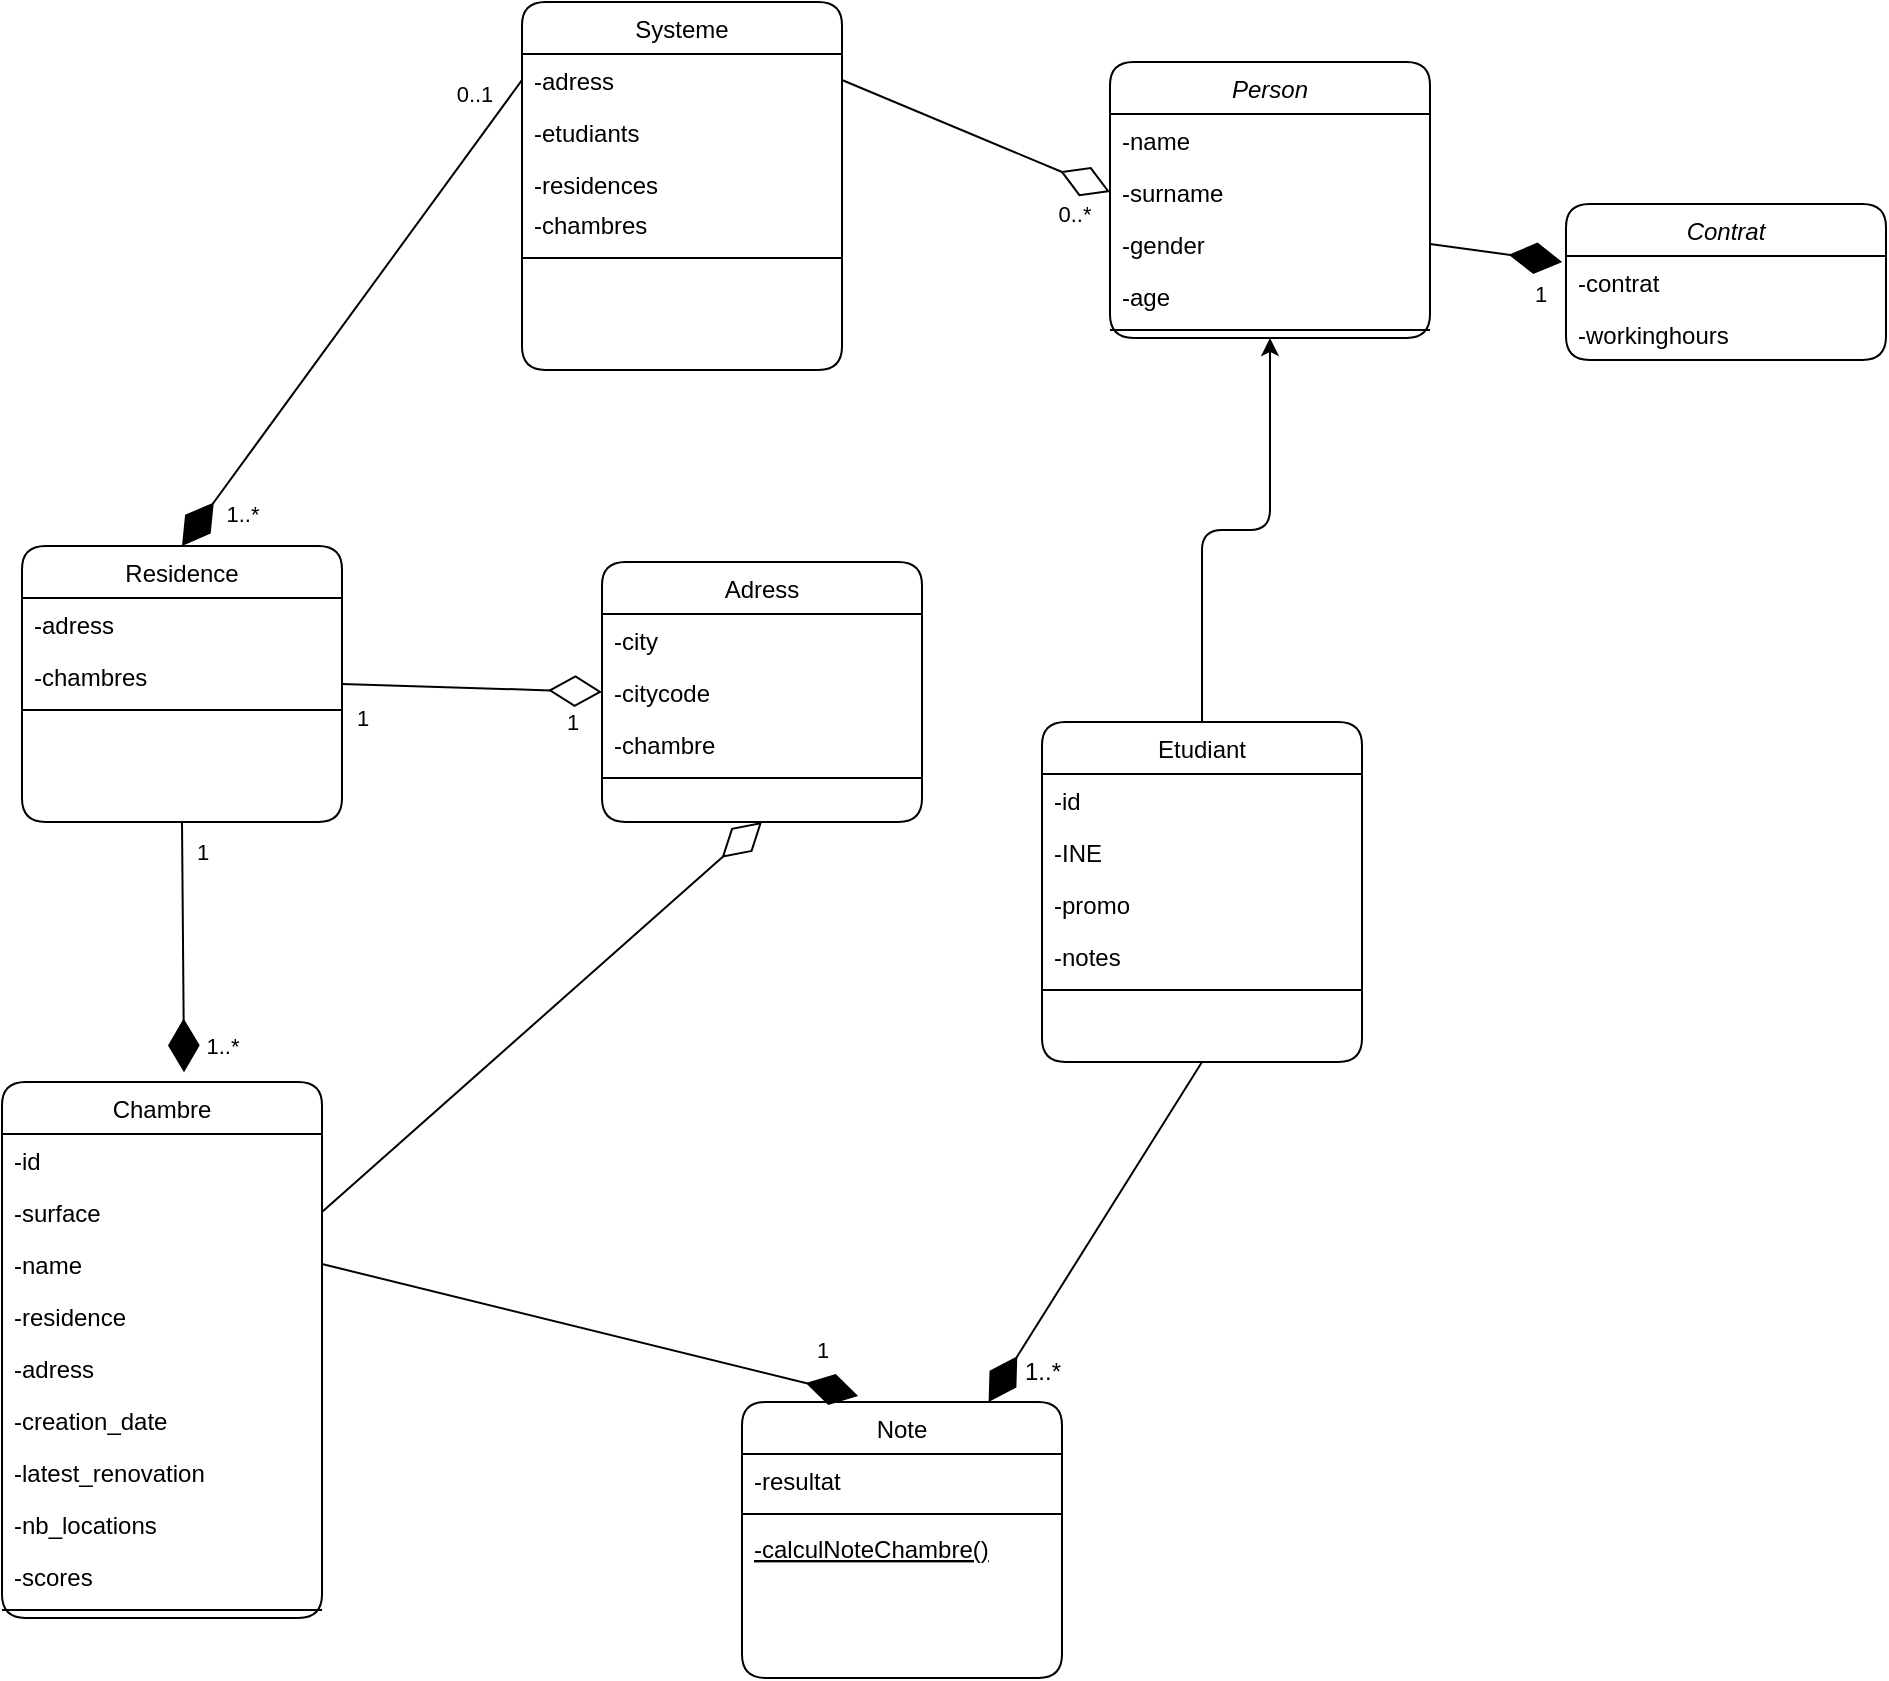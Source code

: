 <mxfile>
    <diagram id="C5RBs43oDa-KdzZeNtuy" name="Page-1">
        <mxGraphModel dx="1824" dy="892" grid="0" gridSize="10" guides="1" tooltips="1" connect="1" arrows="1" fold="1" page="0" pageScale="1" pageWidth="827" pageHeight="1169" background="none" math="0" shadow="0">
            <root>
                <mxCell id="WIyWlLk6GJQsqaUBKTNV-0"/>
                <mxCell id="WIyWlLk6GJQsqaUBKTNV-1" parent="WIyWlLk6GJQsqaUBKTNV-0"/>
                <mxCell id="zkfFHV4jXpPFQw0GAbJ--0" value="Person" style="swimlane;fontStyle=2;align=center;verticalAlign=top;childLayout=stackLayout;horizontal=1;startSize=26;horizontalStack=0;resizeParent=1;resizeLast=0;collapsible=1;marginBottom=0;rounded=1;shadow=0;strokeWidth=1;" parent="WIyWlLk6GJQsqaUBKTNV-1" vertex="1">
                    <mxGeometry x="414" y="-340" width="160" height="138" as="geometry">
                        <mxRectangle x="230" y="140" width="160" height="26" as="alternateBounds"/>
                    </mxGeometry>
                </mxCell>
                <mxCell id="zkfFHV4jXpPFQw0GAbJ--2" value="-name" style="text;align=left;verticalAlign=top;spacingLeft=4;spacingRight=4;overflow=hidden;rotatable=0;points=[[0,0.5],[1,0.5]];portConstraint=eastwest;rounded=1;shadow=0;html=0;" parent="zkfFHV4jXpPFQw0GAbJ--0" vertex="1">
                    <mxGeometry y="26" width="160" height="26" as="geometry"/>
                </mxCell>
                <mxCell id="zkfFHV4jXpPFQw0GAbJ--3" value="-surname" style="text;align=left;verticalAlign=top;spacingLeft=4;spacingRight=4;overflow=hidden;rotatable=0;points=[[0,0.5],[1,0.5]];portConstraint=eastwest;rounded=1;shadow=0;html=0;" parent="zkfFHV4jXpPFQw0GAbJ--0" vertex="1">
                    <mxGeometry y="52" width="160" height="26" as="geometry"/>
                </mxCell>
                <mxCell id="zkfFHV4jXpPFQw0GAbJ--1" value="-gender" style="text;align=left;verticalAlign=top;spacingLeft=4;spacingRight=4;overflow=hidden;rotatable=0;points=[[0,0.5],[1,0.5]];portConstraint=eastwest;rounded=1;" parent="zkfFHV4jXpPFQw0GAbJ--0" vertex="1">
                    <mxGeometry y="78" width="160" height="26" as="geometry"/>
                </mxCell>
                <mxCell id="1" value="-age" style="text;align=left;verticalAlign=top;spacingLeft=4;spacingRight=4;overflow=hidden;rotatable=0;points=[[0,0.5],[1,0.5]];portConstraint=eastwest;rounded=1;" vertex="1" parent="zkfFHV4jXpPFQw0GAbJ--0">
                    <mxGeometry y="104" width="160" height="26" as="geometry"/>
                </mxCell>
                <mxCell id="zkfFHV4jXpPFQw0GAbJ--4" value="" style="line;html=1;strokeWidth=1;align=left;verticalAlign=middle;spacingTop=-1;spacingLeft=3;spacingRight=3;rotatable=0;labelPosition=right;points=[];portConstraint=eastwest;rounded=1;" parent="zkfFHV4jXpPFQw0GAbJ--0" vertex="1">
                    <mxGeometry y="130" width="160" height="8" as="geometry"/>
                </mxCell>
                <mxCell id="zkfFHV4jXpPFQw0GAbJ--6" value="Note" style="swimlane;fontStyle=0;align=center;verticalAlign=top;childLayout=stackLayout;horizontal=1;startSize=26;horizontalStack=0;resizeParent=1;resizeLast=0;collapsible=1;marginBottom=0;rounded=1;shadow=0;strokeWidth=1;" parent="WIyWlLk6GJQsqaUBKTNV-1" vertex="1">
                    <mxGeometry x="230" y="330" width="160" height="138" as="geometry">
                        <mxRectangle x="130" y="380" width="160" height="26" as="alternateBounds"/>
                    </mxGeometry>
                </mxCell>
                <mxCell id="zkfFHV4jXpPFQw0GAbJ--7" value="-resultat " style="text;align=left;verticalAlign=top;spacingLeft=4;spacingRight=4;overflow=hidden;rotatable=0;points=[[0,0.5],[1,0.5]];portConstraint=eastwest;rounded=1;" parent="zkfFHV4jXpPFQw0GAbJ--6" vertex="1">
                    <mxGeometry y="26" width="160" height="26" as="geometry"/>
                </mxCell>
                <mxCell id="zkfFHV4jXpPFQw0GAbJ--9" value="" style="line;html=1;strokeWidth=1;align=left;verticalAlign=middle;spacingTop=-1;spacingLeft=3;spacingRight=3;rotatable=0;labelPosition=right;points=[];portConstraint=eastwest;rounded=1;" parent="zkfFHV4jXpPFQw0GAbJ--6" vertex="1">
                    <mxGeometry y="52" width="160" height="8" as="geometry"/>
                </mxCell>
                <mxCell id="zkfFHV4jXpPFQw0GAbJ--10" value="-calculNoteChambre()&#10;" style="text;align=left;verticalAlign=top;spacingLeft=4;spacingRight=4;overflow=hidden;rotatable=0;points=[[0,0.5],[1,0.5]];portConstraint=eastwest;fontStyle=4;rounded=1;" parent="zkfFHV4jXpPFQw0GAbJ--6" vertex="1">
                    <mxGeometry y="60" width="160" height="26" as="geometry"/>
                </mxCell>
                <mxCell id="G7pgtoalC6UA_lHdH3kJ-34" value="&#10;" style="text;align=left;verticalAlign=top;spacingLeft=4;spacingRight=4;overflow=hidden;rotatable=0;points=[[0,0.5],[1,0.5]];portConstraint=eastwest;fontStyle=4;rounded=1;" parent="zkfFHV4jXpPFQw0GAbJ--6" vertex="1">
                    <mxGeometry y="86" width="160" height="26" as="geometry"/>
                </mxCell>
                <mxCell id="zkfFHV4jXpPFQw0GAbJ--13" value="Chambre" style="swimlane;fontStyle=0;align=center;verticalAlign=top;childLayout=stackLayout;horizontal=1;startSize=26;horizontalStack=0;resizeParent=1;resizeLast=0;collapsible=1;marginBottom=0;rounded=1;shadow=0;strokeWidth=1;" parent="WIyWlLk6GJQsqaUBKTNV-1" vertex="1">
                    <mxGeometry x="-140" y="170" width="160" height="268" as="geometry">
                        <mxRectangle x="340" y="380" width="170" height="26" as="alternateBounds"/>
                    </mxGeometry>
                </mxCell>
                <mxCell id="eQVPEJ--RhUWYNkjcuGM-13" value="-id" style="text;align=left;verticalAlign=top;spacingLeft=4;spacingRight=4;overflow=hidden;rotatable=0;points=[[0,0.5],[1,0.5]];portConstraint=eastwest;rounded=1;" parent="zkfFHV4jXpPFQw0GAbJ--13" vertex="1">
                    <mxGeometry y="26" width="160" height="26" as="geometry"/>
                </mxCell>
                <mxCell id="eQVPEJ--RhUWYNkjcuGM-14" value="-surface" style="text;align=left;verticalAlign=top;spacingLeft=4;spacingRight=4;overflow=hidden;rotatable=0;points=[[0,0.5],[1,0.5]];portConstraint=eastwest;rounded=1;" parent="zkfFHV4jXpPFQw0GAbJ--13" vertex="1">
                    <mxGeometry y="52" width="160" height="26" as="geometry"/>
                </mxCell>
                <mxCell id="zkfFHV4jXpPFQw0GAbJ--14" value="-name" style="text;align=left;verticalAlign=top;spacingLeft=4;spacingRight=4;overflow=hidden;rotatable=0;points=[[0,0.5],[1,0.5]];portConstraint=eastwest;rounded=1;" parent="zkfFHV4jXpPFQw0GAbJ--13" vertex="1">
                    <mxGeometry y="78" width="160" height="26" as="geometry"/>
                </mxCell>
                <mxCell id="eQVPEJ--RhUWYNkjcuGM-4" value="-residence" style="text;align=left;verticalAlign=top;spacingLeft=4;spacingRight=4;overflow=hidden;rotatable=0;points=[[0,0.5],[1,0.5]];portConstraint=eastwest;rounded=1;" parent="zkfFHV4jXpPFQw0GAbJ--13" vertex="1">
                    <mxGeometry y="104" width="160" height="26" as="geometry"/>
                </mxCell>
                <mxCell id="G7pgtoalC6UA_lHdH3kJ-40" value="-adress" style="text;align=left;verticalAlign=top;spacingLeft=4;spacingRight=4;overflow=hidden;rotatable=0;points=[[0,0.5],[1,0.5]];portConstraint=eastwest;rounded=1;" parent="zkfFHV4jXpPFQw0GAbJ--13" vertex="1">
                    <mxGeometry y="130" width="160" height="26" as="geometry"/>
                </mxCell>
                <mxCell id="G7pgtoalC6UA_lHdH3kJ-41" value="-creation_date" style="text;align=left;verticalAlign=top;spacingLeft=4;spacingRight=4;overflow=hidden;rotatable=0;points=[[0,0.5],[1,0.5]];portConstraint=eastwest;rounded=1;" parent="zkfFHV4jXpPFQw0GAbJ--13" vertex="1">
                    <mxGeometry y="156" width="160" height="26" as="geometry"/>
                </mxCell>
                <mxCell id="G7pgtoalC6UA_lHdH3kJ-42" value="-latest_renovation" style="text;align=left;verticalAlign=top;spacingLeft=4;spacingRight=4;overflow=hidden;rotatable=0;points=[[0,0.5],[1,0.5]];portConstraint=eastwest;rounded=1;" parent="zkfFHV4jXpPFQw0GAbJ--13" vertex="1">
                    <mxGeometry y="182" width="160" height="26" as="geometry"/>
                </mxCell>
                <mxCell id="eQVPEJ--RhUWYNkjcuGM-3" value="-nb_locations" style="text;align=left;verticalAlign=top;spacingLeft=4;spacingRight=4;overflow=hidden;rotatable=0;points=[[0,0.5],[1,0.5]];portConstraint=eastwest;rounded=1;" parent="zkfFHV4jXpPFQw0GAbJ--13" vertex="1">
                    <mxGeometry y="208" width="160" height="26" as="geometry"/>
                </mxCell>
                <mxCell id="G7pgtoalC6UA_lHdH3kJ-43" value="-scores" style="text;align=left;verticalAlign=top;spacingLeft=4;spacingRight=4;overflow=hidden;rotatable=0;points=[[0,0.5],[1,0.5]];portConstraint=eastwest;rounded=1;" parent="zkfFHV4jXpPFQw0GAbJ--13" vertex="1">
                    <mxGeometry y="234" width="160" height="26" as="geometry"/>
                </mxCell>
                <mxCell id="zkfFHV4jXpPFQw0GAbJ--15" value="" style="line;html=1;strokeWidth=1;align=left;verticalAlign=middle;spacingTop=-1;spacingLeft=3;spacingRight=3;rotatable=0;labelPosition=right;points=[];portConstraint=eastwest;rounded=1;" parent="zkfFHV4jXpPFQw0GAbJ--13" vertex="1">
                    <mxGeometry y="260" width="160" height="8" as="geometry"/>
                </mxCell>
                <mxCell id="eQVPEJ--RhUWYNkjcuGM-1" style="edgeStyle=orthogonalEdgeStyle;rounded=1;orthogonalLoop=1;jettySize=auto;html=1;entryX=0.5;entryY=1;entryDx=0;entryDy=0;" parent="WIyWlLk6GJQsqaUBKTNV-1" source="zkfFHV4jXpPFQw0GAbJ--17" target="zkfFHV4jXpPFQw0GAbJ--0" edge="1">
                    <mxGeometry relative="1" as="geometry"/>
                </mxCell>
                <mxCell id="zkfFHV4jXpPFQw0GAbJ--17" value="Etudiant" style="swimlane;fontStyle=0;align=center;verticalAlign=top;childLayout=stackLayout;horizontal=1;startSize=26;horizontalStack=0;resizeParent=1;resizeLast=0;collapsible=1;marginBottom=0;rounded=1;shadow=0;strokeWidth=1;" parent="WIyWlLk6GJQsqaUBKTNV-1" vertex="1">
                    <mxGeometry x="380" y="-10" width="160" height="170" as="geometry">
                        <mxRectangle x="550" y="140" width="160" height="26" as="alternateBounds"/>
                    </mxGeometry>
                </mxCell>
                <mxCell id="eQVPEJ--RhUWYNkjcuGM-2" value="-id" style="text;align=left;verticalAlign=top;spacingLeft=4;spacingRight=4;overflow=hidden;rotatable=0;points=[[0,0.5],[1,0.5]];portConstraint=eastwest;rounded=1;" parent="zkfFHV4jXpPFQw0GAbJ--17" vertex="1">
                    <mxGeometry y="26" width="160" height="26" as="geometry"/>
                </mxCell>
                <mxCell id="zkfFHV4jXpPFQw0GAbJ--18" value="-INE" style="text;align=left;verticalAlign=top;spacingLeft=4;spacingRight=4;overflow=hidden;rotatable=0;points=[[0,0.5],[1,0.5]];portConstraint=eastwest;rounded=1;" parent="zkfFHV4jXpPFQw0GAbJ--17" vertex="1">
                    <mxGeometry y="52" width="160" height="26" as="geometry"/>
                </mxCell>
                <mxCell id="zkfFHV4jXpPFQw0GAbJ--19" value="-promo" style="text;align=left;verticalAlign=top;spacingLeft=4;spacingRight=4;overflow=hidden;rotatable=0;points=[[0,0.5],[1,0.5]];portConstraint=eastwest;rounded=1;shadow=0;html=0;" parent="zkfFHV4jXpPFQw0GAbJ--17" vertex="1">
                    <mxGeometry y="78" width="160" height="26" as="geometry"/>
                </mxCell>
                <mxCell id="zkfFHV4jXpPFQw0GAbJ--20" value="-notes" style="text;align=left;verticalAlign=top;spacingLeft=4;spacingRight=4;overflow=hidden;rotatable=0;points=[[0,0.5],[1,0.5]];portConstraint=eastwest;rounded=1;shadow=0;html=0;" parent="zkfFHV4jXpPFQw0GAbJ--17" vertex="1">
                    <mxGeometry y="104" width="160" height="26" as="geometry"/>
                </mxCell>
                <mxCell id="zkfFHV4jXpPFQw0GAbJ--23" value="" style="line;html=1;strokeWidth=1;align=left;verticalAlign=middle;spacingTop=-1;spacingLeft=3;spacingRight=3;rotatable=0;labelPosition=right;points=[];portConstraint=eastwest;rounded=1;" parent="zkfFHV4jXpPFQw0GAbJ--17" vertex="1">
                    <mxGeometry y="130" width="160" height="8" as="geometry"/>
                </mxCell>
                <mxCell id="eQVPEJ--RhUWYNkjcuGM-7" value="Residence" style="swimlane;fontStyle=0;align=center;verticalAlign=top;childLayout=stackLayout;horizontal=1;startSize=26;horizontalStack=0;resizeParent=1;resizeLast=0;collapsible=1;marginBottom=0;rounded=1;shadow=0;strokeWidth=1;" parent="WIyWlLk6GJQsqaUBKTNV-1" vertex="1">
                    <mxGeometry x="-130" y="-98" width="160" height="138" as="geometry">
                        <mxRectangle x="340" y="380" width="170" height="26" as="alternateBounds"/>
                    </mxGeometry>
                </mxCell>
                <mxCell id="eQVPEJ--RhUWYNkjcuGM-10" value="-adress" style="text;align=left;verticalAlign=top;spacingLeft=4;spacingRight=4;overflow=hidden;rotatable=0;points=[[0,0.5],[1,0.5]];portConstraint=eastwest;rounded=1;" parent="eQVPEJ--RhUWYNkjcuGM-7" vertex="1">
                    <mxGeometry y="26" width="160" height="26" as="geometry"/>
                </mxCell>
                <mxCell id="eQVPEJ--RhUWYNkjcuGM-12" value="-chambres  " style="text;align=left;verticalAlign=top;spacingLeft=4;spacingRight=4;overflow=hidden;rotatable=0;points=[[0,0.5],[1,0.5]];portConstraint=eastwest;rounded=1;" parent="eQVPEJ--RhUWYNkjcuGM-7" vertex="1">
                    <mxGeometry y="52" width="160" height="26" as="geometry"/>
                </mxCell>
                <mxCell id="eQVPEJ--RhUWYNkjcuGM-11" value="" style="line;html=1;strokeWidth=1;align=left;verticalAlign=middle;spacingTop=-1;spacingLeft=3;spacingRight=3;rotatable=0;labelPosition=right;points=[];portConstraint=eastwest;rounded=1;" parent="eQVPEJ--RhUWYNkjcuGM-7" vertex="1">
                    <mxGeometry y="78" width="160" height="8" as="geometry"/>
                </mxCell>
                <mxCell id="G7pgtoalC6UA_lHdH3kJ-0" value="Contrat" style="swimlane;fontStyle=2;align=center;verticalAlign=top;childLayout=stackLayout;horizontal=1;startSize=26;horizontalStack=0;resizeParent=1;resizeLast=0;collapsible=1;marginBottom=0;rounded=1;shadow=0;strokeWidth=1;" parent="WIyWlLk6GJQsqaUBKTNV-1" vertex="1">
                    <mxGeometry x="642" y="-269" width="160" height="78" as="geometry">
                        <mxRectangle x="230" y="140" width="160" height="26" as="alternateBounds"/>
                    </mxGeometry>
                </mxCell>
                <mxCell id="G7pgtoalC6UA_lHdH3kJ-1" value="-contrat&#10;" style="text;align=left;verticalAlign=top;spacingLeft=4;spacingRight=4;overflow=hidden;rotatable=0;points=[[0,0.5],[1,0.5]];portConstraint=eastwest;rounded=1;shadow=0;html=0;" parent="G7pgtoalC6UA_lHdH3kJ-0" vertex="1">
                    <mxGeometry y="26" width="160" height="26" as="geometry"/>
                </mxCell>
                <mxCell id="G7pgtoalC6UA_lHdH3kJ-45" value="-workinghours" style="text;align=left;verticalAlign=top;spacingLeft=4;spacingRight=4;overflow=hidden;rotatable=0;points=[[0,0.5],[1,0.5]];portConstraint=eastwest;rounded=1;shadow=0;html=0;" parent="G7pgtoalC6UA_lHdH3kJ-0" vertex="1">
                    <mxGeometry y="52" width="160" height="26" as="geometry"/>
                </mxCell>
                <mxCell id="G7pgtoalC6UA_lHdH3kJ-13" value="" style="endArrow=diamondThin;endFill=1;endSize=24;html=1;rounded=1;entryX=-0.012;entryY=0.115;entryDx=0;entryDy=0;exitX=1;exitY=0.5;exitDx=0;exitDy=0;entryPerimeter=0;" parent="WIyWlLk6GJQsqaUBKTNV-1" source="zkfFHV4jXpPFQw0GAbJ--1" target="G7pgtoalC6UA_lHdH3kJ-1" edge="1">
                    <mxGeometry width="160" relative="1" as="geometry">
                        <mxPoint x="720" y="130" as="sourcePoint"/>
                        <mxPoint x="490" y="60" as="targetPoint"/>
                    </mxGeometry>
                </mxCell>
                <mxCell id="G7pgtoalC6UA_lHdH3kJ-48" value="1" style="edgeLabel;html=1;align=center;verticalAlign=middle;resizable=0;points=[];rounded=1;" parent="G7pgtoalC6UA_lHdH3kJ-13" vertex="1" connectable="0">
                    <mxGeometry x="-0.03" relative="1" as="geometry">
                        <mxPoint x="23" y="20" as="offset"/>
                    </mxGeometry>
                </mxCell>
                <mxCell id="G7pgtoalC6UA_lHdH3kJ-14" value="Systeme" style="swimlane;fontStyle=0;align=center;verticalAlign=top;childLayout=stackLayout;horizontal=1;startSize=26;horizontalStack=0;resizeParent=1;resizeLast=0;collapsible=1;marginBottom=0;rounded=1;shadow=0;strokeWidth=1;" parent="WIyWlLk6GJQsqaUBKTNV-1" vertex="1">
                    <mxGeometry x="120" y="-370" width="160" height="184" as="geometry">
                        <mxRectangle x="340" y="380" width="170" height="26" as="alternateBounds"/>
                    </mxGeometry>
                </mxCell>
                <mxCell id="G7pgtoalC6UA_lHdH3kJ-17" value="-adress" style="text;align=left;verticalAlign=top;spacingLeft=4;spacingRight=4;overflow=hidden;rotatable=0;points=[[0,0.5],[1,0.5]];portConstraint=eastwest;rounded=1;" parent="G7pgtoalC6UA_lHdH3kJ-14" vertex="1">
                    <mxGeometry y="26" width="160" height="26" as="geometry"/>
                </mxCell>
                <mxCell id="G7pgtoalC6UA_lHdH3kJ-29" value="-etudiants" style="text;align=left;verticalAlign=top;spacingLeft=4;spacingRight=4;overflow=hidden;rotatable=0;points=[[0,0.5],[1,0.5]];portConstraint=eastwest;rounded=1;" parent="G7pgtoalC6UA_lHdH3kJ-14" vertex="1">
                    <mxGeometry y="52" width="160" height="26" as="geometry"/>
                </mxCell>
                <mxCell id="G7pgtoalC6UA_lHdH3kJ-33" value="-residences " style="text;align=left;verticalAlign=top;spacingLeft=4;spacingRight=4;overflow=hidden;rotatable=0;points=[[0,0.5],[1,0.5]];portConstraint=eastwest;rounded=1;" parent="G7pgtoalC6UA_lHdH3kJ-14" vertex="1">
                    <mxGeometry y="78" width="160" height="20" as="geometry"/>
                </mxCell>
                <mxCell id="G7pgtoalC6UA_lHdH3kJ-18" value="-chambres " style="text;align=left;verticalAlign=top;spacingLeft=4;spacingRight=4;overflow=hidden;rotatable=0;points=[[0,0.5],[1,0.5]];portConstraint=eastwest;rounded=1;" parent="G7pgtoalC6UA_lHdH3kJ-14" vertex="1">
                    <mxGeometry y="98" width="160" height="26" as="geometry"/>
                </mxCell>
                <mxCell id="G7pgtoalC6UA_lHdH3kJ-19" value="" style="line;html=1;strokeWidth=1;align=left;verticalAlign=middle;spacingTop=-1;spacingLeft=3;spacingRight=3;rotatable=0;labelPosition=right;points=[];portConstraint=eastwest;rounded=1;" parent="G7pgtoalC6UA_lHdH3kJ-14" vertex="1">
                    <mxGeometry y="124" width="160" height="8" as="geometry"/>
                </mxCell>
                <mxCell id="G7pgtoalC6UA_lHdH3kJ-20" value="Adress" style="swimlane;fontStyle=0;align=center;verticalAlign=top;childLayout=stackLayout;horizontal=1;startSize=26;horizontalStack=0;resizeParent=1;resizeLast=0;collapsible=1;marginBottom=0;rounded=1;shadow=0;strokeWidth=1;" parent="WIyWlLk6GJQsqaUBKTNV-1" vertex="1">
                    <mxGeometry x="160" y="-90" width="160" height="130" as="geometry">
                        <mxRectangle x="340" y="380" width="170" height="26" as="alternateBounds"/>
                    </mxGeometry>
                </mxCell>
                <mxCell id="G7pgtoalC6UA_lHdH3kJ-21" value="-city" style="text;align=left;verticalAlign=top;spacingLeft=4;spacingRight=4;overflow=hidden;rotatable=0;points=[[0,0.5],[1,0.5]];portConstraint=eastwest;rounded=1;" parent="G7pgtoalC6UA_lHdH3kJ-20" vertex="1">
                    <mxGeometry y="26" width="160" height="26" as="geometry"/>
                </mxCell>
                <mxCell id="G7pgtoalC6UA_lHdH3kJ-22" value="-citycode" style="text;align=left;verticalAlign=top;spacingLeft=4;spacingRight=4;overflow=hidden;rotatable=0;points=[[0,0.5],[1,0.5]];portConstraint=eastwest;rounded=1;" parent="G7pgtoalC6UA_lHdH3kJ-20" vertex="1">
                    <mxGeometry y="52" width="160" height="26" as="geometry"/>
                </mxCell>
                <mxCell id="G7pgtoalC6UA_lHdH3kJ-25" value="-chambre" style="text;align=left;verticalAlign=top;spacingLeft=4;spacingRight=4;overflow=hidden;rotatable=0;points=[[0,0.5],[1,0.5]];portConstraint=eastwest;rounded=1;" parent="G7pgtoalC6UA_lHdH3kJ-20" vertex="1">
                    <mxGeometry y="78" width="160" height="26" as="geometry"/>
                </mxCell>
                <mxCell id="G7pgtoalC6UA_lHdH3kJ-26" value="" style="line;html=1;strokeWidth=1;align=left;verticalAlign=middle;spacingTop=-1;spacingLeft=3;spacingRight=3;rotatable=0;labelPosition=right;points=[];portConstraint=eastwest;rounded=1;" parent="G7pgtoalC6UA_lHdH3kJ-20" vertex="1">
                    <mxGeometry y="104" width="160" height="8" as="geometry"/>
                </mxCell>
                <mxCell id="G7pgtoalC6UA_lHdH3kJ-30" value="" style="endArrow=diamondThin;endFill=0;endSize=24;html=1;rounded=1;entryX=0;entryY=0.5;entryDx=0;entryDy=0;exitX=1;exitY=0.5;exitDx=0;exitDy=0;" parent="WIyWlLk6GJQsqaUBKTNV-1" source="G7pgtoalC6UA_lHdH3kJ-17" target="zkfFHV4jXpPFQw0GAbJ--3" edge="1">
                    <mxGeometry width="160" relative="1" as="geometry">
                        <mxPoint x="330" y="60" as="sourcePoint"/>
                        <mxPoint x="490" y="60" as="targetPoint"/>
                    </mxGeometry>
                </mxCell>
                <mxCell id="G7pgtoalC6UA_lHdH3kJ-46" value="0..*" style="edgeLabel;html=1;align=center;verticalAlign=middle;resizable=0;points=[];rounded=1;" parent="G7pgtoalC6UA_lHdH3kJ-30" vertex="1" connectable="0">
                    <mxGeometry x="0.165" y="-1" relative="1" as="geometry">
                        <mxPoint x="38" y="33" as="offset"/>
                    </mxGeometry>
                </mxCell>
                <mxCell id="G7pgtoalC6UA_lHdH3kJ-32" value="" style="endArrow=diamondThin;endFill=1;endSize=24;html=1;rounded=1;entryX=0.569;entryY=-0.018;entryDx=0;entryDy=0;entryPerimeter=0;exitX=0.5;exitY=1;exitDx=0;exitDy=0;" parent="WIyWlLk6GJQsqaUBKTNV-1" source="eQVPEJ--RhUWYNkjcuGM-7" target="zkfFHV4jXpPFQw0GAbJ--13" edge="1">
                    <mxGeometry width="160" relative="1" as="geometry">
                        <mxPoint x="330" y="60" as="sourcePoint"/>
                        <mxPoint x="490" y="60" as="targetPoint"/>
                    </mxGeometry>
                </mxCell>
                <mxCell id="G7pgtoalC6UA_lHdH3kJ-54" value="1" style="edgeLabel;html=1;align=center;verticalAlign=middle;resizable=0;points=[];rounded=1;" parent="G7pgtoalC6UA_lHdH3kJ-32" vertex="1" connectable="0">
                    <mxGeometry x="0.088" relative="1" as="geometry">
                        <mxPoint x="9" y="-53" as="offset"/>
                    </mxGeometry>
                </mxCell>
                <mxCell id="G7pgtoalC6UA_lHdH3kJ-55" value="1..*" style="edgeLabel;html=1;align=center;verticalAlign=middle;resizable=0;points=[];rounded=1;" parent="G7pgtoalC6UA_lHdH3kJ-32" vertex="1" connectable="0">
                    <mxGeometry x="0.793" y="1" relative="1" as="geometry">
                        <mxPoint x="18" as="offset"/>
                    </mxGeometry>
                </mxCell>
                <mxCell id="G7pgtoalC6UA_lHdH3kJ-35" value="" style="endArrow=diamondThin;endFill=1;endSize=24;html=1;rounded=1;exitX=0.5;exitY=1;exitDx=0;exitDy=0;" parent="WIyWlLk6GJQsqaUBKTNV-1" source="zkfFHV4jXpPFQw0GAbJ--17" target="zkfFHV4jXpPFQw0GAbJ--6" edge="1">
                    <mxGeometry width="160" relative="1" as="geometry">
                        <mxPoint x="410" y="60" as="sourcePoint"/>
                        <mxPoint x="570" y="60" as="targetPoint"/>
                    </mxGeometry>
                </mxCell>
                <mxCell id="G7pgtoalC6UA_lHdH3kJ-36" value="" style="endArrow=diamondThin;endFill=1;endSize=24;html=1;rounded=1;exitX=1;exitY=0.5;exitDx=0;exitDy=0;entryX=0.363;entryY=-0.022;entryDx=0;entryDy=0;entryPerimeter=0;" parent="WIyWlLk6GJQsqaUBKTNV-1" source="zkfFHV4jXpPFQw0GAbJ--14" target="zkfFHV4jXpPFQw0GAbJ--6" edge="1">
                    <mxGeometry width="160" relative="1" as="geometry">
                        <mxPoint x="580" y="150" as="sourcePoint"/>
                        <mxPoint x="430" y="260" as="targetPoint"/>
                    </mxGeometry>
                </mxCell>
                <mxCell id="G7pgtoalC6UA_lHdH3kJ-51" value="1" style="edgeLabel;html=1;align=center;verticalAlign=middle;resizable=0;points=[];rounded=1;" parent="G7pgtoalC6UA_lHdH3kJ-36" vertex="1" connectable="0">
                    <mxGeometry x="0.827" y="-1" relative="1" as="geometry">
                        <mxPoint x="5" y="-18" as="offset"/>
                    </mxGeometry>
                </mxCell>
                <mxCell id="G7pgtoalC6UA_lHdH3kJ-38" value="" style="endArrow=diamondThin;endFill=0;endSize=24;html=1;rounded=1;entryX=0;entryY=0.5;entryDx=0;entryDy=0;exitX=1;exitY=0.5;exitDx=0;exitDy=0;" parent="WIyWlLk6GJQsqaUBKTNV-1" source="eQVPEJ--RhUWYNkjcuGM-7" target="G7pgtoalC6UA_lHdH3kJ-22" edge="1">
                    <mxGeometry width="160" relative="1" as="geometry">
                        <mxPoint x="190" y="60" as="sourcePoint"/>
                        <mxPoint x="350" y="60" as="targetPoint"/>
                    </mxGeometry>
                </mxCell>
                <mxCell id="G7pgtoalC6UA_lHdH3kJ-52" value="1" style="edgeLabel;html=1;align=center;verticalAlign=middle;resizable=0;points=[];rounded=1;" parent="G7pgtoalC6UA_lHdH3kJ-38" vertex="1" connectable="0">
                    <mxGeometry x="0.763" y="-4" relative="1" as="geometry">
                        <mxPoint y="11" as="offset"/>
                    </mxGeometry>
                </mxCell>
                <mxCell id="G7pgtoalC6UA_lHdH3kJ-53" value="1" style="edgeLabel;html=1;align=center;verticalAlign=middle;resizable=0;points=[];rounded=1;" parent="G7pgtoalC6UA_lHdH3kJ-38" vertex="1" connectable="0">
                    <mxGeometry x="-0.762" y="-2" relative="1" as="geometry">
                        <mxPoint x="-6" y="14" as="offset"/>
                    </mxGeometry>
                </mxCell>
                <mxCell id="G7pgtoalC6UA_lHdH3kJ-39" value="" style="endArrow=diamondThin;endFill=0;endSize=24;html=1;rounded=1;entryX=0.5;entryY=1;entryDx=0;entryDy=0;exitX=1;exitY=0.5;exitDx=0;exitDy=0;" parent="WIyWlLk6GJQsqaUBKTNV-1" source="eQVPEJ--RhUWYNkjcuGM-14" target="G7pgtoalC6UA_lHdH3kJ-20" edge="1">
                    <mxGeometry width="160" relative="1" as="geometry">
                        <mxPoint x="270" y="-11" as="sourcePoint"/>
                        <mxPoint x="330" y="-15" as="targetPoint"/>
                    </mxGeometry>
                </mxCell>
                <mxCell id="G7pgtoalC6UA_lHdH3kJ-44" value="" style="endArrow=diamondThin;endFill=1;endSize=24;html=1;rounded=1;entryX=0.5;entryY=0;entryDx=0;entryDy=0;exitX=0;exitY=0.5;exitDx=0;exitDy=0;" parent="WIyWlLk6GJQsqaUBKTNV-1" source="G7pgtoalC6UA_lHdH3kJ-17" target="eQVPEJ--RhUWYNkjcuGM-7" edge="1">
                    <mxGeometry width="160" relative="1" as="geometry">
                        <mxPoint x="110" y="-170" as="sourcePoint"/>
                        <mxPoint x="350" y="60" as="targetPoint"/>
                    </mxGeometry>
                </mxCell>
                <mxCell id="G7pgtoalC6UA_lHdH3kJ-56" value="1..*" style="edgeLabel;html=1;align=center;verticalAlign=middle;resizable=0;points=[];rounded=1;" parent="G7pgtoalC6UA_lHdH3kJ-44" vertex="1" connectable="0">
                    <mxGeometry x="0.845" relative="1" as="geometry">
                        <mxPoint x="17" y="2" as="offset"/>
                    </mxGeometry>
                </mxCell>
                <mxCell id="2" value="0..1" style="edgeLabel;html=1;align=center;verticalAlign=middle;resizable=0;points=[];" vertex="1" connectable="0" parent="G7pgtoalC6UA_lHdH3kJ-44">
                    <mxGeometry x="-0.797" y="4" relative="1" as="geometry">
                        <mxPoint x="-10" y="-19" as="offset"/>
                    </mxGeometry>
                </mxCell>
                <mxCell id="G7pgtoalC6UA_lHdH3kJ-49" value="1..*" style="text;html=1;align=center;verticalAlign=middle;resizable=0;points=[];autosize=1;strokeColor=none;fillColor=none;rounded=1;" parent="WIyWlLk6GJQsqaUBKTNV-1" vertex="1">
                    <mxGeometry x="360" y="300" width="40" height="30" as="geometry"/>
                </mxCell>
            </root>
        </mxGraphModel>
    </diagram>
</mxfile>